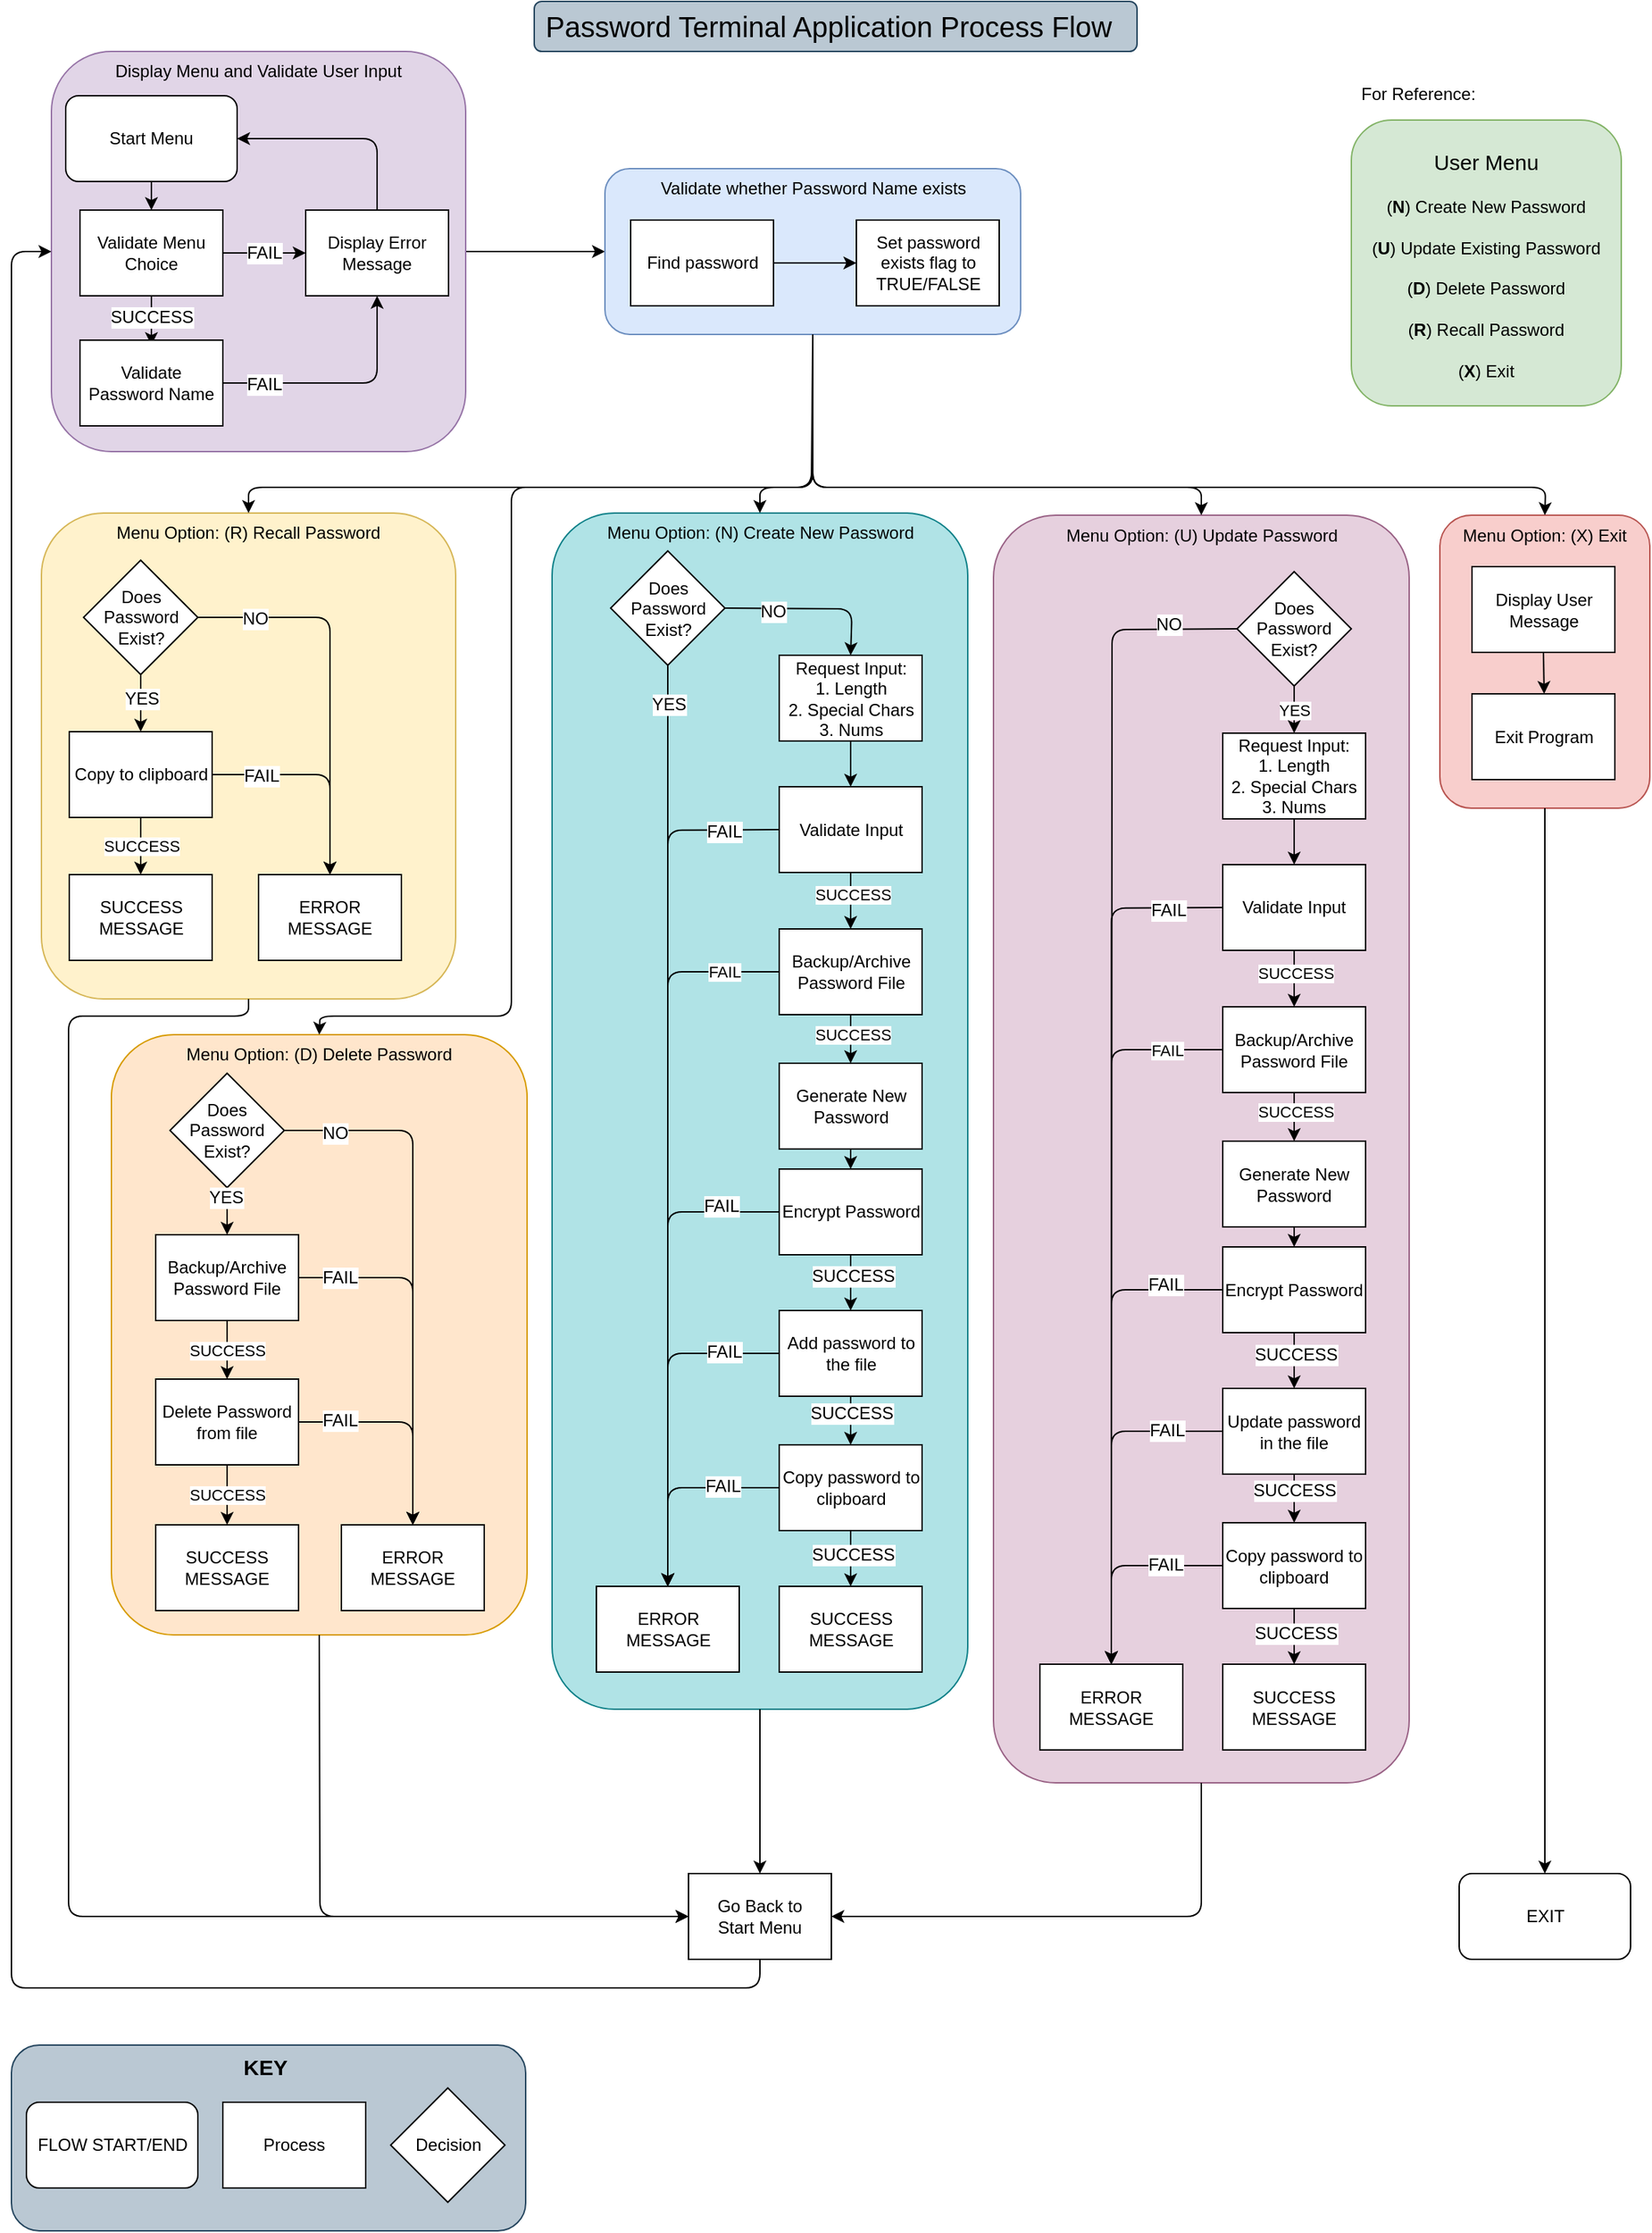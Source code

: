 <mxfile version="11.1.1" type="device"><diagram name="Page-1" id="edf60f1a-56cd-e834-aa8a-f176f3a09ee4"><mxGraphModel dx="1406" dy="917" grid="1" gridSize="10" guides="1" tooltips="1" connect="1" arrows="1" fold="1" page="1" pageScale="1" pageWidth="1169" pageHeight="827" background="#ffffff" math="0" shadow="0"><root><mxCell id="0"/><mxCell id="1" parent="0"/><mxCell id="gK8ZjFhK-JcUYovsym1b-9" value="&lt;b&gt;&lt;font style=&quot;font-size: 15px&quot;&gt;KEY&amp;nbsp;&lt;br&gt;&lt;/font&gt;&lt;/b&gt;" style="rounded=1;whiteSpace=wrap;html=1;fillColor=#bac8d3;strokeColor=#23445d;verticalAlign=top;align=center;" vertex="1" parent="1"><mxGeometry x="10" y="1440" width="360" height="130" as="geometry"/></mxCell><mxCell id="tsRUTqqV2k37oPG9ygVL-65" value="EXIT" style="rounded=1;whiteSpace=wrap;html=1;strokeWidth=1;" parent="1" vertex="1"><mxGeometry x="1023.5" y="1320" width="120" height="60" as="geometry"/></mxCell><mxCell id="tsRUTqqV2k37oPG9ygVL-174" value="" style="endArrow=classic;html=1;exitX=1;exitY=0.5;exitDx=0;exitDy=0;entryX=0;entryY=0.5;entryDx=0;entryDy=0;" parent="1" source="tsRUTqqV2k37oPG9ygVL-155" target="tsRUTqqV2k37oPG9ygVL-169" edge="1"><mxGeometry width="50" height="50" relative="1" as="geometry"><mxPoint x="540" y="390" as="sourcePoint"/><mxPoint x="590" y="340" as="targetPoint"/></mxGeometry></mxCell><mxCell id="tsRUTqqV2k37oPG9ygVL-322" value="" style="group" parent="1" vertex="1" connectable="0"><mxGeometry x="388.5" y="368" width="291" height="837" as="geometry"/></mxCell><mxCell id="tsRUTqqV2k37oPG9ygVL-275" value="" style="group" parent="tsRUTqqV2k37oPG9ygVL-322" vertex="1" connectable="0"><mxGeometry width="291" height="837" as="geometry"/></mxCell><mxCell id="tsRUTqqV2k37oPG9ygVL-216" value="Menu Option: (N) Create New Password" style="rounded=1;whiteSpace=wrap;html=1;strokeWidth=1;align=center;fillColor=#b0e3e6;strokeColor=#0e8088;verticalAlign=top;" parent="tsRUTqqV2k37oPG9ygVL-275" vertex="1"><mxGeometry width="291" height="837" as="geometry"/></mxCell><mxCell id="Zp5cPoAgk38TIi4lEIfO-7" value="Generate New Password" style="rounded=0;whiteSpace=wrap;html=1;" parent="tsRUTqqV2k37oPG9ygVL-275" vertex="1"><mxGeometry x="159" y="385" width="100" height="60" as="geometry"/></mxCell><mxCell id="tsRUTqqV2k37oPG9ygVL-2" value="Encrypt Password" style="rounded=0;whiteSpace=wrap;html=1;" parent="tsRUTqqV2k37oPG9ygVL-275" vertex="1"><mxGeometry x="159" y="459" width="100" height="60" as="geometry"/></mxCell><mxCell id="tsRUTqqV2k37oPG9ygVL-217" value="Backup/Archive Password File" style="rounded=0;whiteSpace=wrap;html=1;" parent="tsRUTqqV2k37oPG9ygVL-275" vertex="1"><mxGeometry x="159" y="291" width="100" height="60" as="geometry"/></mxCell><mxCell id="tsRUTqqV2k37oPG9ygVL-219" value="SUCCESS&lt;br&gt;MESSAGE" style="rounded=0;whiteSpace=wrap;html=1;" parent="tsRUTqqV2k37oPG9ygVL-275" vertex="1"><mxGeometry x="159" y="751" width="100" height="60" as="geometry"/></mxCell><mxCell id="tsRUTqqV2k37oPG9ygVL-220" value="ERROR MESSAGE" style="rounded=0;whiteSpace=wrap;html=1;" parent="tsRUTqqV2k37oPG9ygVL-275" vertex="1"><mxGeometry x="31" y="751" width="100" height="60" as="geometry"/></mxCell><mxCell id="tsRUTqqV2k37oPG9ygVL-221" value="Does&lt;br&gt;Password Exist?" style="rhombus;whiteSpace=wrap;html=1;strokeWidth=1;align=center;" parent="tsRUTqqV2k37oPG9ygVL-275" vertex="1"><mxGeometry x="41" y="26.5" width="80" height="80" as="geometry"/></mxCell><mxCell id="tsRUTqqV2k37oPG9ygVL-222" value="" style="endArrow=classic;html=1;exitX=0.5;exitY=1;exitDx=0;exitDy=0;entryX=0.5;entryY=0;entryDx=0;entryDy=0;" parent="tsRUTqqV2k37oPG9ygVL-275" source="tsRUTqqV2k37oPG9ygVL-221" target="tsRUTqqV2k37oPG9ygVL-220" edge="1"><mxGeometry width="50" height="50" relative="1" as="geometry"><mxPoint x="240" y="209.5" as="sourcePoint"/><mxPoint x="290" y="159.5" as="targetPoint"/></mxGeometry></mxCell><mxCell id="tsRUTqqV2k37oPG9ygVL-223" value="YES" style="text;html=1;resizable=0;points=[];align=center;verticalAlign=middle;labelBackgroundColor=#ffffff;" parent="tsRUTqqV2k37oPG9ygVL-222" vertex="1" connectable="0"><mxGeometry x="-0.576" y="-1" relative="1" as="geometry"><mxPoint x="1" y="-109" as="offset"/></mxGeometry></mxCell><mxCell id="Zp5cPoAgk38TIi4lEIfO-9" value="Request Input:&lt;br&gt;1. Length&lt;br&gt;2. Special Chars&lt;br&gt;3. Nums" style="rounded=0;whiteSpace=wrap;html=1;" parent="tsRUTqqV2k37oPG9ygVL-275" vertex="1"><mxGeometry x="159" y="99.5" width="100" height="60" as="geometry"/></mxCell><mxCell id="tsRUTqqV2k37oPG9ygVL-272" style="edgeStyle=orthogonalEdgeStyle;rounded=0;orthogonalLoop=1;jettySize=auto;html=1;exitX=0.5;exitY=1;exitDx=0;exitDy=0;entryX=0.5;entryY=0;entryDx=0;entryDy=0;" parent="tsRUTqqV2k37oPG9ygVL-275" source="tsRUTqqV2k37oPG9ygVL-1" target="tsRUTqqV2k37oPG9ygVL-219" edge="1"><mxGeometry relative="1" as="geometry"/></mxCell><mxCell id="tsRUTqqV2k37oPG9ygVL-273" value="SUCCESS" style="text;html=1;resizable=0;points=[];align=center;verticalAlign=middle;labelBackgroundColor=#ffffff;" parent="tsRUTqqV2k37oPG9ygVL-272" vertex="1" connectable="0"><mxGeometry x="-0.12" y="1" relative="1" as="geometry"><mxPoint as="offset"/></mxGeometry></mxCell><mxCell id="tsRUTqqV2k37oPG9ygVL-1" value="Copy password to clipboard" style="rounded=0;whiteSpace=wrap;html=1;" parent="tsRUTqqV2k37oPG9ygVL-275" vertex="1"><mxGeometry x="159" y="652" width="100" height="60" as="geometry"/></mxCell><mxCell id="tsRUTqqV2k37oPG9ygVL-270" style="edgeStyle=orthogonalEdgeStyle;rounded=0;orthogonalLoop=1;jettySize=auto;html=1;" parent="tsRUTqqV2k37oPG9ygVL-275" source="tsRUTqqV2k37oPG9ygVL-233" target="tsRUTqqV2k37oPG9ygVL-1" edge="1"><mxGeometry relative="1" as="geometry"/></mxCell><mxCell id="tsRUTqqV2k37oPG9ygVL-271" value="SUCCESS" style="text;html=1;resizable=0;points=[];align=center;verticalAlign=middle;labelBackgroundColor=#ffffff;" parent="tsRUTqqV2k37oPG9ygVL-270" vertex="1" connectable="0"><mxGeometry x="0.333" relative="1" as="geometry"><mxPoint y="-7" as="offset"/></mxGeometry></mxCell><mxCell id="tsRUTqqV2k37oPG9ygVL-233" value="Add password to the file" style="rounded=0;whiteSpace=wrap;html=1;" parent="tsRUTqqV2k37oPG9ygVL-275" vertex="1"><mxGeometry x="159" y="558" width="100" height="60" as="geometry"/></mxCell><mxCell id="tsRUTqqV2k37oPG9ygVL-234" value="" style="endArrow=classic;html=1;exitX=1;exitY=0.5;exitDx=0;exitDy=0;entryX=0.5;entryY=0;entryDx=0;entryDy=0;" parent="tsRUTqqV2k37oPG9ygVL-275" source="tsRUTqqV2k37oPG9ygVL-221" target="Zp5cPoAgk38TIi4lEIfO-9" edge="1"><mxGeometry width="50" height="50" relative="1" as="geometry"><mxPoint x="410" y="97" as="sourcePoint"/><mxPoint x="460" y="47" as="targetPoint"/><Array as="points"><mxPoint x="210" y="67"/></Array></mxGeometry></mxCell><mxCell id="tsRUTqqV2k37oPG9ygVL-235" value="NO" style="text;html=1;resizable=0;points=[];align=center;verticalAlign=middle;labelBackgroundColor=#ffffff;" parent="tsRUTqqV2k37oPG9ygVL-234" vertex="1" connectable="0"><mxGeometry x="-0.457" y="-2" relative="1" as="geometry"><mxPoint as="offset"/></mxGeometry></mxCell><mxCell id="tsRUTqqV2k37oPG9ygVL-237" value="Validate Input" style="rounded=0;whiteSpace=wrap;html=1;" parent="tsRUTqqV2k37oPG9ygVL-275" vertex="1"><mxGeometry x="159" y="191.5" width="100" height="60" as="geometry"/></mxCell><mxCell id="tsRUTqqV2k37oPG9ygVL-239" value="" style="endArrow=classic;html=1;exitX=0.5;exitY=1;exitDx=0;exitDy=0;" parent="tsRUTqqV2k37oPG9ygVL-275" source="Zp5cPoAgk38TIi4lEIfO-9" target="tsRUTqqV2k37oPG9ygVL-237" edge="1"><mxGeometry width="50" height="50" relative="1" as="geometry"><mxPoint x="350" y="197" as="sourcePoint"/><mxPoint x="400" y="147" as="targetPoint"/></mxGeometry></mxCell><mxCell id="tsRUTqqV2k37oPG9ygVL-240" value="SUCCESS" style="endArrow=classic;html=1;exitX=0.5;exitY=1;exitDx=0;exitDy=0;entryX=0.5;entryY=0;entryDx=0;entryDy=0;" parent="tsRUTqqV2k37oPG9ygVL-275" source="tsRUTqqV2k37oPG9ygVL-237" target="tsRUTqqV2k37oPG9ygVL-217" edge="1"><mxGeometry x="-0.214" y="1" width="50" height="50" relative="1" as="geometry"><mxPoint x="220" y="169.5" as="sourcePoint"/><mxPoint x="220" y="201.5" as="targetPoint"/><mxPoint as="offset"/></mxGeometry></mxCell><mxCell id="tsRUTqqV2k37oPG9ygVL-242" value="" style="endArrow=classic;html=1;exitX=0.5;exitY=1;exitDx=0;exitDy=0;entryX=0.5;entryY=0;entryDx=0;entryDy=0;" parent="tsRUTqqV2k37oPG9ygVL-275" source="Zp5cPoAgk38TIi4lEIfO-7" target="tsRUTqqV2k37oPG9ygVL-2" edge="1"><mxGeometry width="50" height="50" relative="1" as="geometry"><mxPoint x="240" y="189.5" as="sourcePoint"/><mxPoint x="240" y="221.5" as="targetPoint"/></mxGeometry></mxCell><mxCell id="tsRUTqqV2k37oPG9ygVL-250" value="" style="endArrow=classic;html=1;exitX=0;exitY=0.5;exitDx=0;exitDy=0;entryX=0.5;entryY=0;entryDx=0;entryDy=0;" parent="tsRUTqqV2k37oPG9ygVL-275" source="tsRUTqqV2k37oPG9ygVL-237" target="tsRUTqqV2k37oPG9ygVL-220" edge="1"><mxGeometry width="50" height="50" relative="1" as="geometry"><mxPoint x="440" y="437" as="sourcePoint"/><mxPoint x="490" y="387" as="targetPoint"/><Array as="points"><mxPoint x="81" y="222"/></Array></mxGeometry></mxCell><mxCell id="tsRUTqqV2k37oPG9ygVL-255" value="FAIL" style="text;html=1;resizable=0;points=[];align=left;verticalAlign=middle;labelBackgroundColor=#ffffff;labelPosition=right;verticalLabelPosition=middle;" parent="tsRUTqqV2k37oPG9ygVL-250" vertex="1" connectable="0"><mxGeometry x="-0.866" y="1" relative="1" as="geometry"><mxPoint x="-12.007" as="offset"/></mxGeometry></mxCell><mxCell id="tsRUTqqV2k37oPG9ygVL-252" value="" style="endArrow=classic;html=1;exitX=0;exitY=0.5;exitDx=0;exitDy=0;entryX=0.5;entryY=0;entryDx=0;entryDy=0;" parent="tsRUTqqV2k37oPG9ygVL-275" source="tsRUTqqV2k37oPG9ygVL-2" target="tsRUTqqV2k37oPG9ygVL-220" edge="1"><mxGeometry width="50" height="50" relative="1" as="geometry"><mxPoint x="-10" y="907" as="sourcePoint"/><mxPoint x="81" y="727" as="targetPoint"/><Array as="points"><mxPoint x="81" y="489"/></Array></mxGeometry></mxCell><mxCell id="tsRUTqqV2k37oPG9ygVL-257" value="FAIL" style="text;html=1;resizable=0;points=[];align=left;verticalAlign=middle;labelBackgroundColor=#ffffff;labelPosition=right;verticalLabelPosition=middle;" parent="tsRUTqqV2k37oPG9ygVL-252" vertex="1" connectable="0"><mxGeometry x="-0.716" y="-4" relative="1" as="geometry"><mxPoint x="-6" as="offset"/></mxGeometry></mxCell><mxCell id="tsRUTqqV2k37oPG9ygVL-253" value="" style="endArrow=classic;html=1;exitX=0;exitY=0.5;exitDx=0;exitDy=0;entryX=0.5;entryY=0;entryDx=0;entryDy=0;" parent="tsRUTqqV2k37oPG9ygVL-275" source="tsRUTqqV2k37oPG9ygVL-233" target="tsRUTqqV2k37oPG9ygVL-220" edge="1"><mxGeometry width="50" height="50" relative="1" as="geometry"><mxPoint x="430" y="607" as="sourcePoint"/><mxPoint x="480" y="557" as="targetPoint"/><Array as="points"><mxPoint x="81" y="588"/></Array></mxGeometry></mxCell><mxCell id="tsRUTqqV2k37oPG9ygVL-258" value="FAIL" style="text;html=1;resizable=0;points=[];align=left;verticalAlign=middle;labelBackgroundColor=#ffffff;labelPosition=right;verticalLabelPosition=middle;" parent="tsRUTqqV2k37oPG9ygVL-253" vertex="1" connectable="0"><mxGeometry x="-0.675" y="-1" relative="1" as="geometry"><mxPoint x="-14" as="offset"/></mxGeometry></mxCell><mxCell id="tsRUTqqV2k37oPG9ygVL-254" value="" style="endArrow=classic;html=1;exitX=0;exitY=0.5;exitDx=0;exitDy=0;entryX=0.5;entryY=0;entryDx=0;entryDy=0;" parent="tsRUTqqV2k37oPG9ygVL-275" source="tsRUTqqV2k37oPG9ygVL-1" target="tsRUTqqV2k37oPG9ygVL-220" edge="1"><mxGeometry width="50" height="50" relative="1" as="geometry"><mxPoint x="490" y="597" as="sourcePoint"/><mxPoint x="540" y="547" as="targetPoint"/><Array as="points"><mxPoint x="81" y="682"/></Array></mxGeometry></mxCell><mxCell id="tsRUTqqV2k37oPG9ygVL-259" value="FAIL" style="text;html=1;resizable=0;points=[];align=left;verticalAlign=middle;labelBackgroundColor=#ffffff;labelPosition=right;verticalLabelPosition=middle;" parent="tsRUTqqV2k37oPG9ygVL-254" vertex="1" connectable="0"><mxGeometry x="-0.4" y="-1" relative="1" as="geometry"><mxPoint x="-10" as="offset"/></mxGeometry></mxCell><mxCell id="tsRUTqqV2k37oPG9ygVL-265" value="SUCCESS" style="endArrow=classic;html=1;exitX=0.5;exitY=1;exitDx=0;exitDy=0;entryX=0.5;entryY=0;entryDx=0;entryDy=0;" parent="tsRUTqqV2k37oPG9ygVL-275" target="Zp5cPoAgk38TIi4lEIfO-7" edge="1"><mxGeometry x="-0.214" y="1" width="50" height="50" relative="1" as="geometry"><mxPoint x="209" y="351" as="sourcePoint"/><mxPoint x="210" y="390.5" as="targetPoint"/><mxPoint as="offset"/></mxGeometry></mxCell><mxCell id="tsRUTqqV2k37oPG9ygVL-267" style="edgeStyle=orthogonalEdgeStyle;rounded=0;orthogonalLoop=1;jettySize=auto;html=1;entryX=0.5;entryY=0;entryDx=0;entryDy=0;" parent="tsRUTqqV2k37oPG9ygVL-275" source="tsRUTqqV2k37oPG9ygVL-2" target="tsRUTqqV2k37oPG9ygVL-233" edge="1"><mxGeometry relative="1" as="geometry"/></mxCell><mxCell id="tsRUTqqV2k37oPG9ygVL-268" value="SUCCESS" style="text;html=1;resizable=0;points=[];align=center;verticalAlign=middle;labelBackgroundColor=#ffffff;" parent="tsRUTqqV2k37oPG9ygVL-267" vertex="1" connectable="0"><mxGeometry x="0.024" relative="1" as="geometry"><mxPoint x="1" y="-4" as="offset"/></mxGeometry></mxCell><mxCell id="tsRUTqqV2k37oPG9ygVL-274" value="FAIL" style="endArrow=classic;html=1;exitX=0;exitY=0.5;exitDx=0;exitDy=0;entryX=0.5;entryY=0;entryDx=0;entryDy=0;" parent="tsRUTqqV2k37oPG9ygVL-275" source="tsRUTqqV2k37oPG9ygVL-217" target="tsRUTqqV2k37oPG9ygVL-220" edge="1"><mxGeometry x="-0.847" width="50" height="50" relative="1" as="geometry"><mxPoint x="400" y="397" as="sourcePoint"/><mxPoint x="450" y="347" as="targetPoint"/><Array as="points"><mxPoint x="81" y="321"/></Array><mxPoint as="offset"/></mxGeometry></mxCell><mxCell id="tsRUTqqV2k37oPG9ygVL-324" value="" style="group" parent="1" vertex="1" connectable="0"><mxGeometry x="80" y="733" width="291" height="420" as="geometry"/></mxCell><mxCell id="tsRUTqqV2k37oPG9ygVL-214" value="Menu Option: (D) Delete Password" style="rounded=1;whiteSpace=wrap;html=1;strokeWidth=1;align=center;fillColor=#ffe6cc;strokeColor=#d79b00;verticalAlign=top;" parent="tsRUTqqV2k37oPG9ygVL-324" vertex="1"><mxGeometry width="291" height="420" as="geometry"/></mxCell><mxCell id="tsRUTqqV2k37oPG9ygVL-199" value="Backup/Archive Password File" style="rounded=0;whiteSpace=wrap;html=1;" parent="tsRUTqqV2k37oPG9ygVL-324" vertex="1"><mxGeometry x="31" y="140" width="100" height="60" as="geometry"/></mxCell><mxCell id="tsRUTqqV2k37oPG9ygVL-200" value="Delete Password from file" style="rounded=0;whiteSpace=wrap;html=1;" parent="tsRUTqqV2k37oPG9ygVL-324" vertex="1"><mxGeometry x="31" y="241" width="100" height="60" as="geometry"/></mxCell><mxCell id="tsRUTqqV2k37oPG9ygVL-201" value="ERROR MESSAGE" style="rounded=0;whiteSpace=wrap;html=1;" parent="tsRUTqqV2k37oPG9ygVL-324" vertex="1"><mxGeometry x="161" y="343" width="100" height="60" as="geometry"/></mxCell><mxCell id="tsRUTqqV2k37oPG9ygVL-202" value="SUCCESS MESSAGE" style="rounded=0;whiteSpace=wrap;html=1;" parent="tsRUTqqV2k37oPG9ygVL-324" vertex="1"><mxGeometry x="31" y="343" width="100" height="60" as="geometry"/></mxCell><mxCell id="tsRUTqqV2k37oPG9ygVL-203" value="Does&lt;br&gt;Password Exist?" style="rhombus;whiteSpace=wrap;html=1;strokeWidth=1;align=center;" parent="tsRUTqqV2k37oPG9ygVL-324" vertex="1"><mxGeometry x="41" y="27" width="80" height="80" as="geometry"/></mxCell><mxCell id="tsRUTqqV2k37oPG9ygVL-204" value="" style="endArrow=classic;html=1;exitX=0.5;exitY=1;exitDx=0;exitDy=0;entryX=0.5;entryY=0;entryDx=0;entryDy=0;" parent="tsRUTqqV2k37oPG9ygVL-324" source="tsRUTqqV2k37oPG9ygVL-203" target="tsRUTqqV2k37oPG9ygVL-199" edge="1"><mxGeometry width="50" height="50" relative="1" as="geometry"><mxPoint x="240" y="210" as="sourcePoint"/><mxPoint x="290" y="160" as="targetPoint"/></mxGeometry></mxCell><mxCell id="tsRUTqqV2k37oPG9ygVL-205" value="YES" style="text;html=1;resizable=0;points=[];align=center;verticalAlign=middle;labelBackgroundColor=#ffffff;" parent="tsRUTqqV2k37oPG9ygVL-204" vertex="1" connectable="0"><mxGeometry x="-0.576" y="-1" relative="1" as="geometry"><mxPoint as="offset"/></mxGeometry></mxCell><mxCell id="tsRUTqqV2k37oPG9ygVL-206" value="SUCCESS" style="endArrow=classic;html=1;exitX=0.5;exitY=1;exitDx=0;exitDy=0;entryX=0.5;entryY=0;entryDx=0;entryDy=0;" parent="tsRUTqqV2k37oPG9ygVL-324" source="tsRUTqqV2k37oPG9ygVL-199" target="tsRUTqqV2k37oPG9ygVL-200" edge="1"><mxGeometry width="50" height="50" relative="1" as="geometry"><mxPoint x="280" y="210" as="sourcePoint"/><mxPoint x="330" y="160" as="targetPoint"/></mxGeometry></mxCell><mxCell id="tsRUTqqV2k37oPG9ygVL-207" value="SUCCESS" style="endArrow=classic;html=1;entryX=0.5;entryY=0;entryDx=0;entryDy=0;exitX=0.5;exitY=1;exitDx=0;exitDy=0;" parent="tsRUTqqV2k37oPG9ygVL-324" source="tsRUTqqV2k37oPG9ygVL-200" target="tsRUTqqV2k37oPG9ygVL-202" edge="1"><mxGeometry width="50" height="50" relative="1" as="geometry"><mxPoint x="50" y="291" as="sourcePoint"/><mxPoint x="80" y="321" as="targetPoint"/></mxGeometry></mxCell><mxCell id="tsRUTqqV2k37oPG9ygVL-208" value="" style="endArrow=classic;html=1;exitX=1;exitY=0.5;exitDx=0;exitDy=0;entryX=0.5;entryY=0;entryDx=0;entryDy=0;" parent="tsRUTqqV2k37oPG9ygVL-324" source="tsRUTqqV2k37oPG9ygVL-203" target="tsRUTqqV2k37oPG9ygVL-201" edge="1"><mxGeometry width="50" height="50" relative="1" as="geometry"><mxPoint x="261" y="150" as="sourcePoint"/><mxPoint x="311" y="100" as="targetPoint"/><Array as="points"><mxPoint x="211" y="67"/></Array></mxGeometry></mxCell><mxCell id="tsRUTqqV2k37oPG9ygVL-209" value="NO" style="text;html=1;resizable=0;points=[];align=left;verticalAlign=middle;labelBackgroundColor=#ffffff;labelPosition=right;verticalLabelPosition=middle;" parent="tsRUTqqV2k37oPG9ygVL-208" vertex="1" connectable="0"><mxGeometry x="-0.749" y="-2" relative="1" as="geometry"><mxPoint x="-21" as="offset"/></mxGeometry></mxCell><mxCell id="tsRUTqqV2k37oPG9ygVL-210" value="" style="endArrow=classic;html=1;exitX=1;exitY=0.5;exitDx=0;exitDy=0;entryX=0.5;entryY=0;entryDx=0;entryDy=0;" parent="tsRUTqqV2k37oPG9ygVL-324" source="tsRUTqqV2k37oPG9ygVL-199" target="tsRUTqqV2k37oPG9ygVL-201" edge="1"><mxGeometry width="50" height="50" relative="1" as="geometry"><mxPoint x="291" y="260" as="sourcePoint"/><mxPoint x="341" y="210" as="targetPoint"/><Array as="points"><mxPoint x="211" y="170"/></Array></mxGeometry></mxCell><mxCell id="tsRUTqqV2k37oPG9ygVL-211" value="FAIL" style="text;html=1;resizable=0;points=[];align=left;verticalAlign=middle;labelBackgroundColor=#ffffff;labelPosition=right;verticalLabelPosition=middle;" parent="tsRUTqqV2k37oPG9ygVL-210" vertex="1" connectable="0"><mxGeometry x="-0.842" y="-1" relative="1" as="geometry"><mxPoint x="-5" y="-1" as="offset"/></mxGeometry></mxCell><mxCell id="tsRUTqqV2k37oPG9ygVL-212" value="" style="endArrow=classic;html=1;exitX=1;exitY=0.5;exitDx=0;exitDy=0;entryX=0.5;entryY=0;entryDx=0;entryDy=0;" parent="tsRUTqqV2k37oPG9ygVL-324" source="tsRUTqqV2k37oPG9ygVL-200" target="tsRUTqqV2k37oPG9ygVL-201" edge="1"><mxGeometry width="50" height="50" relative="1" as="geometry"><mxPoint x="271" y="270" as="sourcePoint"/><mxPoint x="321" y="220" as="targetPoint"/><Array as="points"><mxPoint x="211" y="271"/></Array></mxGeometry></mxCell><mxCell id="tsRUTqqV2k37oPG9ygVL-213" value="FAIL" style="text;html=1;resizable=0;points=[];align=left;verticalAlign=middle;labelBackgroundColor=#ffffff;labelPosition=right;verticalLabelPosition=middle;" parent="tsRUTqqV2k37oPG9ygVL-212" vertex="1" connectable="0"><mxGeometry x="-0.618" y="1" relative="1" as="geometry"><mxPoint x="-14" as="offset"/></mxGeometry></mxCell><mxCell id="tsRUTqqV2k37oPG9ygVL-325" value="" style="group" parent="1" vertex="1" connectable="0"><mxGeometry x="31" y="368" width="290" height="340" as="geometry"/></mxCell><mxCell id="tsRUTqqV2k37oPG9ygVL-167" value="Menu Option: (R) Recall Password" style="rounded=1;whiteSpace=wrap;html=1;strokeWidth=1;align=center;fillColor=#fff2cc;strokeColor=#d6b656;verticalAlign=top;" parent="tsRUTqqV2k37oPG9ygVL-325" vertex="1"><mxGeometry width="290" height="340" as="geometry"/></mxCell><mxCell id="tsRUTqqV2k37oPG9ygVL-164" value="Copy to clipboard" style="rounded=0;whiteSpace=wrap;html=1;" parent="tsRUTqqV2k37oPG9ygVL-325" vertex="1"><mxGeometry x="19.5" y="153" width="100" height="60" as="geometry"/></mxCell><mxCell id="tsRUTqqV2k37oPG9ygVL-165" value="ERROR MESSAGE" style="rounded=0;whiteSpace=wrap;html=1;" parent="tsRUTqqV2k37oPG9ygVL-325" vertex="1"><mxGeometry x="152" y="253" width="100" height="60" as="geometry"/></mxCell><mxCell id="tsRUTqqV2k37oPG9ygVL-166" value="SUCCESS&lt;br&gt;MESSAGE" style="rounded=0;whiteSpace=wrap;html=1;" parent="tsRUTqqV2k37oPG9ygVL-325" vertex="1"><mxGeometry x="19.5" y="253" width="100" height="60" as="geometry"/></mxCell><mxCell id="tsRUTqqV2k37oPG9ygVL-183" value="Does&lt;br&gt;Password Exist?" style="rhombus;whiteSpace=wrap;html=1;strokeWidth=1;align=center;" parent="tsRUTqqV2k37oPG9ygVL-325" vertex="1"><mxGeometry x="29.5" y="33" width="80" height="80" as="geometry"/></mxCell><mxCell id="tsRUTqqV2k37oPG9ygVL-185" value="" style="endArrow=classic;html=1;exitX=1;exitY=0.5;exitDx=0;exitDy=0;entryX=0.5;entryY=0;entryDx=0;entryDy=0;" parent="tsRUTqqV2k37oPG9ygVL-325" source="tsRUTqqV2k37oPG9ygVL-183" target="tsRUTqqV2k37oPG9ygVL-165" edge="1"><mxGeometry width="50" height="50" relative="1" as="geometry"><mxPoint x="460" y="163" as="sourcePoint"/><mxPoint x="510" y="113" as="targetPoint"/><Array as="points"><mxPoint x="202" y="73"/></Array></mxGeometry></mxCell><mxCell id="tsRUTqqV2k37oPG9ygVL-186" value="NO" style="text;html=1;resizable=0;points=[];align=left;verticalAlign=middle;labelBackgroundColor=#ffffff;labelPosition=right;verticalLabelPosition=middle;" parent="tsRUTqqV2k37oPG9ygVL-185" vertex="1" connectable="0"><mxGeometry x="-0.443" y="-1" relative="1" as="geometry"><mxPoint x="-46.5" as="offset"/></mxGeometry></mxCell><mxCell id="tsRUTqqV2k37oPG9ygVL-187" value="" style="endArrow=classic;html=1;exitX=0.5;exitY=1;exitDx=0;exitDy=0;entryX=0.5;entryY=0;entryDx=0;entryDy=0;" parent="tsRUTqqV2k37oPG9ygVL-325" source="tsRUTqqV2k37oPG9ygVL-183" target="tsRUTqqV2k37oPG9ygVL-164" edge="1"><mxGeometry width="50" height="50" relative="1" as="geometry"><mxPoint x="-90" y="123" as="sourcePoint"/><mxPoint x="-40" y="73" as="targetPoint"/></mxGeometry></mxCell><mxCell id="tsRUTqqV2k37oPG9ygVL-188" value="YES" style="text;html=1;resizable=0;points=[];align=center;verticalAlign=middle;labelBackgroundColor=#ffffff;" parent="tsRUTqqV2k37oPG9ygVL-187" vertex="1" connectable="0"><mxGeometry x="-0.15" relative="1" as="geometry"><mxPoint as="offset"/></mxGeometry></mxCell><mxCell id="tsRUTqqV2k37oPG9ygVL-190" value="" style="endArrow=classic;html=1;exitX=1;exitY=0.5;exitDx=0;exitDy=0;entryX=0.5;entryY=0;entryDx=0;entryDy=0;" parent="tsRUTqqV2k37oPG9ygVL-325" source="tsRUTqqV2k37oPG9ygVL-164" target="tsRUTqqV2k37oPG9ygVL-165" edge="1"><mxGeometry width="50" height="50" relative="1" as="geometry"><mxPoint x="490" y="223" as="sourcePoint"/><mxPoint x="540" y="173" as="targetPoint"/><Array as="points"><mxPoint x="202" y="183"/></Array></mxGeometry></mxCell><mxCell id="tsRUTqqV2k37oPG9ygVL-191" value="FAIL" style="text;html=1;resizable=0;points=[];align=left;verticalAlign=middle;labelBackgroundColor=#ffffff;labelPosition=right;verticalLabelPosition=middle;" parent="tsRUTqqV2k37oPG9ygVL-190" vertex="1" connectable="0"><mxGeometry x="-0.508" y="-1" relative="1" as="geometry"><mxPoint x="-17.5" as="offset"/></mxGeometry></mxCell><mxCell id="tsRUTqqV2k37oPG9ygVL-192" value="SUCCESS" style="endArrow=classic;html=1;exitX=0.5;exitY=1;exitDx=0;exitDy=0;entryX=0.5;entryY=0;entryDx=0;entryDy=0;" parent="tsRUTqqV2k37oPG9ygVL-325" source="tsRUTqqV2k37oPG9ygVL-164" target="tsRUTqqV2k37oPG9ygVL-166" edge="1"><mxGeometry width="50" height="50" relative="1" as="geometry"><mxPoint x="-90" y="263" as="sourcePoint"/><mxPoint x="-40" y="213" as="targetPoint"/></mxGeometry></mxCell><mxCell id="tsRUTqqV2k37oPG9ygVL-326" value="" style="group" parent="1" vertex="1" connectable="0"><mxGeometry x="425.5" y="127" width="291" height="116" as="geometry"/></mxCell><mxCell id="tsRUTqqV2k37oPG9ygVL-173" value="" style="group" parent="tsRUTqqV2k37oPG9ygVL-326" vertex="1" connectable="0"><mxGeometry width="291" height="116" as="geometry"/></mxCell><mxCell id="tsRUTqqV2k37oPG9ygVL-169" value="Validate whether Password Name exists" style="rounded=1;whiteSpace=wrap;html=1;strokeWidth=1;align=center;fillColor=#dae8fc;strokeColor=#6c8ebf;verticalAlign=top;" parent="tsRUTqqV2k37oPG9ygVL-173" vertex="1"><mxGeometry width="291" height="116" as="geometry"/></mxCell><mxCell id="tsRUTqqV2k37oPG9ygVL-168" value="Find password" style="rounded=0;whiteSpace=wrap;html=1;" parent="tsRUTqqV2k37oPG9ygVL-173" vertex="1"><mxGeometry x="18" y="36" width="100" height="60" as="geometry"/></mxCell><mxCell id="tsRUTqqV2k37oPG9ygVL-170" value="Set password exists flag to TRUE/FALSE" style="rounded=0;whiteSpace=wrap;html=1;" parent="tsRUTqqV2k37oPG9ygVL-173" vertex="1"><mxGeometry x="176" y="36" width="100" height="60" as="geometry"/></mxCell><mxCell id="tsRUTqqV2k37oPG9ygVL-171" value="" style="endArrow=classic;html=1;exitX=1;exitY=0.5;exitDx=0;exitDy=0;entryX=0;entryY=0.5;entryDx=0;entryDy=0;" parent="tsRUTqqV2k37oPG9ygVL-173" source="tsRUTqqV2k37oPG9ygVL-168" target="tsRUTqqV2k37oPG9ygVL-170" edge="1"><mxGeometry width="50" height="50" relative="1" as="geometry"><mxPoint x="408" y="86" as="sourcePoint"/><mxPoint x="458" y="36" as="targetPoint"/></mxGeometry></mxCell><mxCell id="tsRUTqqV2k37oPG9ygVL-327" value="" style="group" parent="1" vertex="1" connectable="0"><mxGeometry x="990" y="369.5" width="147" height="205" as="geometry"/></mxCell><mxCell id="tsRUTqqV2k37oPG9ygVL-181" value="" style="group" parent="tsRUTqqV2k37oPG9ygVL-327" vertex="1" connectable="0"><mxGeometry x="20" width="147" height="205" as="geometry"/></mxCell><mxCell id="tsRUTqqV2k37oPG9ygVL-179" value="Menu Option: (X) Exit" style="rounded=1;whiteSpace=wrap;html=1;strokeWidth=1;align=center;fillColor=#f8cecc;strokeColor=#b85450;verticalAlign=top;" parent="tsRUTqqV2k37oPG9ygVL-181" vertex="1"><mxGeometry width="147" height="205" as="geometry"/></mxCell><mxCell id="tsRUTqqV2k37oPG9ygVL-180" value="" style="group" parent="tsRUTqqV2k37oPG9ygVL-181" vertex="1" connectable="0"><mxGeometry x="22.5" y="36" width="100" height="149" as="geometry"/></mxCell><mxCell id="tsRUTqqV2k37oPG9ygVL-175" value="Exit Program" style="rounded=0;whiteSpace=wrap;html=1;" parent="tsRUTqqV2k37oPG9ygVL-180" vertex="1"><mxGeometry y="89" width="100" height="60" as="geometry"/></mxCell><mxCell id="tsRUTqqV2k37oPG9ygVL-176" value="Display User Message" style="rounded=0;whiteSpace=wrap;html=1;" parent="tsRUTqqV2k37oPG9ygVL-180" vertex="1"><mxGeometry width="100" height="60" as="geometry"/></mxCell><mxCell id="tsRUTqqV2k37oPG9ygVL-178" value="" style="endArrow=classic;html=1;exitX=0.5;exitY=1;exitDx=0;exitDy=0;" parent="tsRUTqqV2k37oPG9ygVL-180" source="tsRUTqqV2k37oPG9ygVL-176" edge="1"><mxGeometry width="50" height="50" relative="1" as="geometry"><mxPoint x="34.5" y="259" as="sourcePoint"/><mxPoint x="50.5" y="89" as="targetPoint"/></mxGeometry></mxCell><mxCell id="tsRUTqqV2k37oPG9ygVL-328" value="" style="group" parent="1" vertex="1" connectable="0"><mxGeometry x="948" y="65" width="189" height="228" as="geometry"/></mxCell><mxCell id="tsRUTqqV2k37oPG9ygVL-156" value="&lt;br&gt;&lt;font style=&quot;font-size: 15px&quot;&gt;User Menu&lt;/font&gt;&lt;br&gt;&lt;br&gt;(&lt;b&gt;N&lt;/b&gt;) Create New Password&lt;br&gt;&lt;br&gt;(&lt;b&gt;U&lt;/b&gt;) Update Existing Password&lt;br&gt;&lt;br&gt;(&lt;b&gt;D&lt;/b&gt;) Delete Password&lt;br&gt;&lt;br&gt;(&lt;b&gt;R&lt;/b&gt;) Recall Password&lt;br&gt;&lt;br&gt;(&lt;b&gt;X&lt;/b&gt;) Exit" style="rounded=1;whiteSpace=wrap;html=1;strokeWidth=1;align=center;fillColor=#d5e8d4;strokeColor=#82b366;verticalAlign=top;" parent="tsRUTqqV2k37oPG9ygVL-328" vertex="1"><mxGeometry y="28" width="189" height="200" as="geometry"/></mxCell><mxCell id="tsRUTqqV2k37oPG9ygVL-159" value="For Reference:" style="text;html=1;resizable=0;points=[];autosize=1;align=left;verticalAlign=top;spacingTop=-4;" parent="tsRUTqqV2k37oPG9ygVL-328" vertex="1"><mxGeometry x="5" width="100" height="20" as="geometry"/></mxCell><mxCell id="tsRUTqqV2k37oPG9ygVL-329" value="" style="group" parent="1" vertex="1" connectable="0"><mxGeometry x="38" y="45" width="290" height="280" as="geometry"/></mxCell><mxCell id="tsRUTqqV2k37oPG9ygVL-155" value="Display Menu and Validate User Input" style="rounded=1;whiteSpace=wrap;html=1;strokeWidth=1;align=center;fillColor=#e1d5e7;strokeColor=#9673a6;verticalAlign=top;" parent="tsRUTqqV2k37oPG9ygVL-329" vertex="1"><mxGeometry width="290" height="280" as="geometry"/></mxCell><mxCell id="Zp5cPoAgk38TIi4lEIfO-1" value="Start Menu" style="rounded=1;whiteSpace=wrap;html=1;" parent="tsRUTqqV2k37oPG9ygVL-329" vertex="1"><mxGeometry x="10" y="31" width="120" height="60" as="geometry"/></mxCell><mxCell id="tsRUTqqV2k37oPG9ygVL-6" value="Display Error Message" style="rounded=0;whiteSpace=wrap;html=1;" parent="tsRUTqqV2k37oPG9ygVL-329" vertex="1"><mxGeometry x="178" y="111" width="100" height="60" as="geometry"/></mxCell><mxCell id="tsRUTqqV2k37oPG9ygVL-9" value="" style="endArrow=classic;html=1;exitX=0.5;exitY=1;exitDx=0;exitDy=0;entryX=0.5;entryY=0;entryDx=0;entryDy=0;" parent="tsRUTqqV2k37oPG9ygVL-329" source="Zp5cPoAgk38TIi4lEIfO-1" edge="1"><mxGeometry width="50" height="50" relative="1" as="geometry"><mxPoint x="137" y="156" as="sourcePoint"/><mxPoint x="70" y="111" as="targetPoint"/></mxGeometry></mxCell><mxCell id="tsRUTqqV2k37oPG9ygVL-147" value="Validate Menu Choice" style="rounded=0;whiteSpace=wrap;html=1;" parent="tsRUTqqV2k37oPG9ygVL-329" vertex="1"><mxGeometry x="20" y="111" width="100" height="60" as="geometry"/></mxCell><mxCell id="tsRUTqqV2k37oPG9ygVL-148" value="" style="endArrow=classic;html=1;entryX=0;entryY=0.5;entryDx=0;entryDy=0;exitX=1;exitY=0.5;exitDx=0;exitDy=0;" parent="tsRUTqqV2k37oPG9ygVL-329" source="tsRUTqqV2k37oPG9ygVL-147" target="tsRUTqqV2k37oPG9ygVL-6" edge="1"><mxGeometry width="50" height="50" relative="1" as="geometry"><mxPoint x="150" y="131" as="sourcePoint"/><mxPoint x="177" y="141" as="targetPoint"/></mxGeometry></mxCell><mxCell id="tsRUTqqV2k37oPG9ygVL-149" value="FAIL" style="text;html=1;resizable=0;points=[];align=left;verticalAlign=middle;labelBackgroundColor=#ffffff;labelPosition=right;verticalLabelPosition=middle;" parent="tsRUTqqV2k37oPG9ygVL-148" vertex="1" connectable="0"><mxGeometry x="-0.029" relative="1" as="geometry"><mxPoint x="-13" as="offset"/></mxGeometry></mxCell><mxCell id="tsRUTqqV2k37oPG9ygVL-150" value="" style="endArrow=classic;html=1;exitX=0.5;exitY=0;exitDx=0;exitDy=0;entryX=1;entryY=0.5;entryDx=0;entryDy=0;" parent="tsRUTqqV2k37oPG9ygVL-329" source="tsRUTqqV2k37oPG9ygVL-6" target="Zp5cPoAgk38TIi4lEIfO-1" edge="1"><mxGeometry width="50" height="50" relative="1" as="geometry"><mxPoint x="420" y="171" as="sourcePoint"/><mxPoint x="470" y="121" as="targetPoint"/><Array as="points"><mxPoint x="228" y="61"/></Array></mxGeometry></mxCell><mxCell id="tsRUTqqV2k37oPG9ygVL-151" value="" style="endArrow=classic;html=1;exitX=0.5;exitY=1;exitDx=0;exitDy=0;entryX=0.25;entryY=0;entryDx=0;entryDy=0;" parent="tsRUTqqV2k37oPG9ygVL-329" source="tsRUTqqV2k37oPG9ygVL-147" edge="1"><mxGeometry width="50" height="50" relative="1" as="geometry"><mxPoint x="60" y="211" as="sourcePoint"/><mxPoint x="70" y="205.5" as="targetPoint"/></mxGeometry></mxCell><mxCell id="tsRUTqqV2k37oPG9ygVL-215" value="SUCCESS" style="text;html=1;resizable=0;points=[];align=center;verticalAlign=middle;labelBackgroundColor=#ffffff;" parent="tsRUTqqV2k37oPG9ygVL-151" vertex="1" connectable="0"><mxGeometry x="-0.13" relative="1" as="geometry"><mxPoint as="offset"/></mxGeometry></mxCell><mxCell id="tsRUTqqV2k37oPG9ygVL-41" value="Validate Password Name" style="rounded=0;whiteSpace=wrap;html=1;" parent="tsRUTqqV2k37oPG9ygVL-329" vertex="1"><mxGeometry x="20" y="202" width="100" height="60" as="geometry"/></mxCell><mxCell id="tsRUTqqV2k37oPG9ygVL-153" value="" style="endArrow=classic;html=1;exitX=1;exitY=0.5;exitDx=0;exitDy=0;entryX=0.5;entryY=1;entryDx=0;entryDy=0;" parent="tsRUTqqV2k37oPG9ygVL-329" source="tsRUTqqV2k37oPG9ygVL-41" target="tsRUTqqV2k37oPG9ygVL-6" edge="1"><mxGeometry width="50" height="50" relative="1" as="geometry"><mxPoint x="230" y="311" as="sourcePoint"/><mxPoint x="280" y="261" as="targetPoint"/><Array as="points"><mxPoint x="228" y="232"/></Array></mxGeometry></mxCell><mxCell id="tsRUTqqV2k37oPG9ygVL-154" value="FAIL" style="text;html=1;resizable=0;points=[];align=left;verticalAlign=middle;labelBackgroundColor=#ffffff;labelPosition=right;verticalLabelPosition=middle;" parent="tsRUTqqV2k37oPG9ygVL-153" vertex="1" connectable="0"><mxGeometry x="-0.385" y="-1" relative="1" as="geometry"><mxPoint x="-37" as="offset"/></mxGeometry></mxCell><mxCell id="tsRUTqqV2k37oPG9ygVL-330" value="" style="group" parent="1" vertex="1" connectable="0"><mxGeometry x="699" y="422.5" width="291" height="837" as="geometry"/></mxCell><mxCell id="tsRUTqqV2k37oPG9ygVL-323" value="" style="group" parent="tsRUTqqV2k37oPG9ygVL-330" vertex="1" connectable="0"><mxGeometry width="291" height="837" as="geometry"/></mxCell><mxCell id="tsRUTqqV2k37oPG9ygVL-281" value="" style="group" parent="tsRUTqqV2k37oPG9ygVL-323" vertex="1" connectable="0"><mxGeometry width="291" height="837" as="geometry"/></mxCell><mxCell id="tsRUTqqV2k37oPG9ygVL-282" value="Menu Option: (U) Update Password" style="rounded=1;whiteSpace=wrap;html=1;strokeWidth=1;align=center;fillColor=#e6d0de;strokeColor=#996185;verticalAlign=top;gradientColor=none;container=1;" parent="tsRUTqqV2k37oPG9ygVL-281" vertex="1"><mxGeometry x="-1.5" y="-53" width="291" height="887" as="geometry"/></mxCell><mxCell id="tsRUTqqV2k37oPG9ygVL-283" value="Generate New Password" style="rounded=0;whiteSpace=wrap;html=1;" parent="tsRUTqqV2k37oPG9ygVL-281" vertex="1"><mxGeometry x="159" y="385" width="100" height="60" as="geometry"/></mxCell><mxCell id="tsRUTqqV2k37oPG9ygVL-284" value="Encrypt Password" style="rounded=0;whiteSpace=wrap;html=1;" parent="tsRUTqqV2k37oPG9ygVL-281" vertex="1"><mxGeometry x="159" y="459" width="100" height="60" as="geometry"/></mxCell><mxCell id="tsRUTqqV2k37oPG9ygVL-285" value="Backup/Archive Password File" style="rounded=0;whiteSpace=wrap;html=1;" parent="tsRUTqqV2k37oPG9ygVL-281" vertex="1"><mxGeometry x="159" y="291" width="100" height="60" as="geometry"/></mxCell><mxCell id="tsRUTqqV2k37oPG9ygVL-286" value="SUCCESS&lt;br&gt;MESSAGE" style="rounded=0;whiteSpace=wrap;html=1;" parent="tsRUTqqV2k37oPG9ygVL-281" vertex="1"><mxGeometry x="159" y="751" width="100" height="60" as="geometry"/></mxCell><mxCell id="tsRUTqqV2k37oPG9ygVL-287" value="ERROR MESSAGE" style="rounded=0;whiteSpace=wrap;html=1;" parent="tsRUTqqV2k37oPG9ygVL-281" vertex="1"><mxGeometry x="31" y="751" width="100" height="60" as="geometry"/></mxCell><mxCell id="tsRUTqqV2k37oPG9ygVL-288" value="Does&lt;br&gt;Password Exist?" style="rhombus;whiteSpace=wrap;html=1;strokeWidth=1;align=center;" parent="tsRUTqqV2k37oPG9ygVL-281" vertex="1"><mxGeometry x="169" y="-13.5" width="80" height="80" as="geometry"/></mxCell><mxCell id="tsRUTqqV2k37oPG9ygVL-289" value="" style="endArrow=classic;html=1;exitX=0;exitY=0.5;exitDx=0;exitDy=0;entryX=0.5;entryY=0;entryDx=0;entryDy=0;" parent="tsRUTqqV2k37oPG9ygVL-281" source="tsRUTqqV2k37oPG9ygVL-288" target="tsRUTqqV2k37oPG9ygVL-287" edge="1"><mxGeometry width="50" height="50" relative="1" as="geometry"><mxPoint x="240" y="209.5" as="sourcePoint"/><mxPoint x="290" y="159.5" as="targetPoint"/><Array as="points"><mxPoint x="81.5" y="27"/></Array></mxGeometry></mxCell><mxCell id="tsRUTqqV2k37oPG9ygVL-290" value="NO" style="text;html=1;resizable=0;points=[];align=center;verticalAlign=middle;labelBackgroundColor=#ffffff;" parent="tsRUTqqV2k37oPG9ygVL-289" vertex="1" connectable="0"><mxGeometry x="-0.576" y="-1" relative="1" as="geometry"><mxPoint x="40.5" y="-88.5" as="offset"/></mxGeometry></mxCell><mxCell id="tsRUTqqV2k37oPG9ygVL-291" value="Request Input:&lt;br&gt;1. Length&lt;br&gt;2. Special Chars&lt;br&gt;3. Nums" style="rounded=0;whiteSpace=wrap;html=1;" parent="tsRUTqqV2k37oPG9ygVL-281" vertex="1"><mxGeometry x="159" y="99.5" width="100" height="60" as="geometry"/></mxCell><mxCell id="tsRUTqqV2k37oPG9ygVL-292" style="edgeStyle=orthogonalEdgeStyle;rounded=0;orthogonalLoop=1;jettySize=auto;html=1;exitX=0.5;exitY=1;exitDx=0;exitDy=0;entryX=0.5;entryY=0;entryDx=0;entryDy=0;" parent="tsRUTqqV2k37oPG9ygVL-281" source="tsRUTqqV2k37oPG9ygVL-294" target="tsRUTqqV2k37oPG9ygVL-286" edge="1"><mxGeometry relative="1" as="geometry"/></mxCell><mxCell id="tsRUTqqV2k37oPG9ygVL-293" value="SUCCESS" style="text;html=1;resizable=0;points=[];align=center;verticalAlign=middle;labelBackgroundColor=#ffffff;" parent="tsRUTqqV2k37oPG9ygVL-292" vertex="1" connectable="0"><mxGeometry x="-0.12" y="1" relative="1" as="geometry"><mxPoint as="offset"/></mxGeometry></mxCell><mxCell id="tsRUTqqV2k37oPG9ygVL-294" value="Copy password to clipboard" style="rounded=0;whiteSpace=wrap;html=1;" parent="tsRUTqqV2k37oPG9ygVL-281" vertex="1"><mxGeometry x="159" y="652" width="100" height="60" as="geometry"/></mxCell><mxCell id="tsRUTqqV2k37oPG9ygVL-295" style="edgeStyle=orthogonalEdgeStyle;rounded=0;orthogonalLoop=1;jettySize=auto;html=1;" parent="tsRUTqqV2k37oPG9ygVL-281" source="tsRUTqqV2k37oPG9ygVL-297" target="tsRUTqqV2k37oPG9ygVL-294" edge="1"><mxGeometry relative="1" as="geometry"/></mxCell><mxCell id="tsRUTqqV2k37oPG9ygVL-296" value="SUCCESS" style="text;html=1;resizable=0;points=[];align=center;verticalAlign=middle;labelBackgroundColor=#ffffff;" parent="tsRUTqqV2k37oPG9ygVL-295" vertex="1" connectable="0"><mxGeometry x="0.333" relative="1" as="geometry"><mxPoint y="-7" as="offset"/></mxGeometry></mxCell><mxCell id="tsRUTqqV2k37oPG9ygVL-297" value="Update password in the file" style="rounded=0;whiteSpace=wrap;html=1;" parent="tsRUTqqV2k37oPG9ygVL-281" vertex="1"><mxGeometry x="159" y="558" width="100" height="60" as="geometry"/></mxCell><mxCell id="tsRUTqqV2k37oPG9ygVL-300" value="Validate Input" style="rounded=0;whiteSpace=wrap;html=1;" parent="tsRUTqqV2k37oPG9ygVL-281" vertex="1"><mxGeometry x="159" y="191.5" width="100" height="60" as="geometry"/></mxCell><mxCell id="tsRUTqqV2k37oPG9ygVL-301" value="" style="endArrow=classic;html=1;exitX=0.5;exitY=1;exitDx=0;exitDy=0;" parent="tsRUTqqV2k37oPG9ygVL-281" source="tsRUTqqV2k37oPG9ygVL-291" target="tsRUTqqV2k37oPG9ygVL-300" edge="1"><mxGeometry width="50" height="50" relative="1" as="geometry"><mxPoint x="350" y="197" as="sourcePoint"/><mxPoint x="400" y="147" as="targetPoint"/></mxGeometry></mxCell><mxCell id="tsRUTqqV2k37oPG9ygVL-302" value="SUCCESS" style="endArrow=classic;html=1;exitX=0.5;exitY=1;exitDx=0;exitDy=0;entryX=0.5;entryY=0;entryDx=0;entryDy=0;" parent="tsRUTqqV2k37oPG9ygVL-281" source="tsRUTqqV2k37oPG9ygVL-300" target="tsRUTqqV2k37oPG9ygVL-285" edge="1"><mxGeometry x="-0.214" y="1" width="50" height="50" relative="1" as="geometry"><mxPoint x="220" y="169.5" as="sourcePoint"/><mxPoint x="220" y="201.5" as="targetPoint"/><mxPoint as="offset"/></mxGeometry></mxCell><mxCell id="tsRUTqqV2k37oPG9ygVL-303" value="" style="endArrow=classic;html=1;exitX=0.5;exitY=1;exitDx=0;exitDy=0;entryX=0.5;entryY=0;entryDx=0;entryDy=0;" parent="tsRUTqqV2k37oPG9ygVL-281" source="tsRUTqqV2k37oPG9ygVL-283" target="tsRUTqqV2k37oPG9ygVL-284" edge="1"><mxGeometry width="50" height="50" relative="1" as="geometry"><mxPoint x="240" y="189.5" as="sourcePoint"/><mxPoint x="240" y="221.5" as="targetPoint"/></mxGeometry></mxCell><mxCell id="tsRUTqqV2k37oPG9ygVL-304" value="" style="endArrow=classic;html=1;exitX=0;exitY=0.5;exitDx=0;exitDy=0;entryX=0.5;entryY=0;entryDx=0;entryDy=0;" parent="tsRUTqqV2k37oPG9ygVL-281" source="tsRUTqqV2k37oPG9ygVL-300" target="tsRUTqqV2k37oPG9ygVL-287" edge="1"><mxGeometry width="50" height="50" relative="1" as="geometry"><mxPoint x="440" y="437" as="sourcePoint"/><mxPoint x="490" y="387" as="targetPoint"/><Array as="points"><mxPoint x="81" y="222"/></Array></mxGeometry></mxCell><mxCell id="tsRUTqqV2k37oPG9ygVL-305" value="FAIL" style="text;html=1;resizable=0;points=[];align=left;verticalAlign=middle;labelBackgroundColor=#ffffff;labelPosition=right;verticalLabelPosition=middle;" parent="tsRUTqqV2k37oPG9ygVL-304" vertex="1" connectable="0"><mxGeometry x="-0.866" y="1" relative="1" as="geometry"><mxPoint x="-12.007" as="offset"/></mxGeometry></mxCell><mxCell id="tsRUTqqV2k37oPG9ygVL-306" value="" style="endArrow=classic;html=1;exitX=0;exitY=0.5;exitDx=0;exitDy=0;entryX=0.5;entryY=0;entryDx=0;entryDy=0;" parent="tsRUTqqV2k37oPG9ygVL-281" source="tsRUTqqV2k37oPG9ygVL-284" target="tsRUTqqV2k37oPG9ygVL-287" edge="1"><mxGeometry width="50" height="50" relative="1" as="geometry"><mxPoint x="-10" y="907" as="sourcePoint"/><mxPoint x="81" y="727" as="targetPoint"/><Array as="points"><mxPoint x="81" y="489"/></Array></mxGeometry></mxCell><mxCell id="tsRUTqqV2k37oPG9ygVL-307" value="FAIL" style="text;html=1;resizable=0;points=[];align=left;verticalAlign=middle;labelBackgroundColor=#ffffff;labelPosition=right;verticalLabelPosition=middle;" parent="tsRUTqqV2k37oPG9ygVL-306" vertex="1" connectable="0"><mxGeometry x="-0.716" y="-4" relative="1" as="geometry"><mxPoint x="-6" as="offset"/></mxGeometry></mxCell><mxCell id="tsRUTqqV2k37oPG9ygVL-308" value="" style="endArrow=classic;html=1;exitX=0;exitY=0.5;exitDx=0;exitDy=0;entryX=0.5;entryY=0;entryDx=0;entryDy=0;" parent="tsRUTqqV2k37oPG9ygVL-281" source="tsRUTqqV2k37oPG9ygVL-297" target="tsRUTqqV2k37oPG9ygVL-287" edge="1"><mxGeometry width="50" height="50" relative="1" as="geometry"><mxPoint x="430" y="607" as="sourcePoint"/><mxPoint x="480" y="557" as="targetPoint"/><Array as="points"><mxPoint x="81" y="588"/></Array></mxGeometry></mxCell><mxCell id="tsRUTqqV2k37oPG9ygVL-309" value="FAIL" style="text;html=1;resizable=0;points=[];align=left;verticalAlign=middle;labelBackgroundColor=#ffffff;labelPosition=right;verticalLabelPosition=middle;" parent="tsRUTqqV2k37oPG9ygVL-308" vertex="1" connectable="0"><mxGeometry x="-0.675" y="-1" relative="1" as="geometry"><mxPoint x="-14" as="offset"/></mxGeometry></mxCell><mxCell id="tsRUTqqV2k37oPG9ygVL-310" value="" style="endArrow=classic;html=1;exitX=0;exitY=0.5;exitDx=0;exitDy=0;entryX=0.5;entryY=0;entryDx=0;entryDy=0;" parent="tsRUTqqV2k37oPG9ygVL-281" source="tsRUTqqV2k37oPG9ygVL-294" target="tsRUTqqV2k37oPG9ygVL-287" edge="1"><mxGeometry width="50" height="50" relative="1" as="geometry"><mxPoint x="490" y="597" as="sourcePoint"/><mxPoint x="540" y="547" as="targetPoint"/><Array as="points"><mxPoint x="81" y="682"/></Array></mxGeometry></mxCell><mxCell id="tsRUTqqV2k37oPG9ygVL-311" value="FAIL" style="text;html=1;resizable=0;points=[];align=left;verticalAlign=middle;labelBackgroundColor=#ffffff;labelPosition=right;verticalLabelPosition=middle;" parent="tsRUTqqV2k37oPG9ygVL-310" vertex="1" connectable="0"><mxGeometry x="-0.4" y="-1" relative="1" as="geometry"><mxPoint x="-10" as="offset"/></mxGeometry></mxCell><mxCell id="tsRUTqqV2k37oPG9ygVL-312" value="SUCCESS" style="endArrow=classic;html=1;exitX=0.5;exitY=1;exitDx=0;exitDy=0;entryX=0.5;entryY=0;entryDx=0;entryDy=0;" parent="tsRUTqqV2k37oPG9ygVL-281" target="tsRUTqqV2k37oPG9ygVL-283" edge="1"><mxGeometry x="-0.214" y="1" width="50" height="50" relative="1" as="geometry"><mxPoint x="209" y="351" as="sourcePoint"/><mxPoint x="210" y="390.5" as="targetPoint"/><mxPoint as="offset"/></mxGeometry></mxCell><mxCell id="tsRUTqqV2k37oPG9ygVL-313" style="edgeStyle=orthogonalEdgeStyle;rounded=0;orthogonalLoop=1;jettySize=auto;html=1;entryX=0.5;entryY=0;entryDx=0;entryDy=0;" parent="tsRUTqqV2k37oPG9ygVL-281" source="tsRUTqqV2k37oPG9ygVL-284" target="tsRUTqqV2k37oPG9ygVL-297" edge="1"><mxGeometry relative="1" as="geometry"/></mxCell><mxCell id="tsRUTqqV2k37oPG9ygVL-314" value="SUCCESS" style="text;html=1;resizable=0;points=[];align=center;verticalAlign=middle;labelBackgroundColor=#ffffff;" parent="tsRUTqqV2k37oPG9ygVL-313" vertex="1" connectable="0"><mxGeometry x="0.024" relative="1" as="geometry"><mxPoint x="1" y="-4" as="offset"/></mxGeometry></mxCell><mxCell id="tsRUTqqV2k37oPG9ygVL-315" value="FAIL" style="endArrow=classic;html=1;exitX=0;exitY=0.5;exitDx=0;exitDy=0;entryX=0.5;entryY=0;entryDx=0;entryDy=0;" parent="tsRUTqqV2k37oPG9ygVL-281" source="tsRUTqqV2k37oPG9ygVL-285" target="tsRUTqqV2k37oPG9ygVL-287" edge="1"><mxGeometry x="-0.847" width="50" height="50" relative="1" as="geometry"><mxPoint x="400" y="397" as="sourcePoint"/><mxPoint x="450" y="347" as="targetPoint"/><Array as="points"><mxPoint x="81" y="321"/></Array><mxPoint as="offset"/></mxGeometry></mxCell><mxCell id="tsRUTqqV2k37oPG9ygVL-319" value="YES" style="endArrow=classic;html=1;exitX=0.5;exitY=1;exitDx=0;exitDy=0;entryX=0.5;entryY=0;entryDx=0;entryDy=0;" parent="tsRUTqqV2k37oPG9ygVL-281" source="tsRUTqqV2k37oPG9ygVL-288" target="tsRUTqqV2k37oPG9ygVL-291" edge="1"><mxGeometry width="50" height="50" relative="1" as="geometry"><mxPoint x="444.5" y="117" as="sourcePoint"/><mxPoint x="494.5" y="67" as="targetPoint"/></mxGeometry></mxCell><mxCell id="tsRUTqqV2k37oPG9ygVL-332" value="" style="endArrow=classic;html=1;exitX=0.5;exitY=1;exitDx=0;exitDy=0;entryX=0.5;entryY=0;entryDx=0;entryDy=0;" parent="1" source="tsRUTqqV2k37oPG9ygVL-169" target="tsRUTqqV2k37oPG9ygVL-216" edge="1"><mxGeometry width="50" height="50" relative="1" as="geometry"><mxPoint x="670" y="340" as="sourcePoint"/><mxPoint x="720" y="290" as="targetPoint"/><Array as="points"><mxPoint x="570" y="350"/><mxPoint x="534" y="350"/></Array></mxGeometry></mxCell><mxCell id="tsRUTqqV2k37oPG9ygVL-333" value="" style="endArrow=classic;html=1;exitX=0.5;exitY=1;exitDx=0;exitDy=0;entryX=0.5;entryY=0;entryDx=0;entryDy=0;" parent="1" source="tsRUTqqV2k37oPG9ygVL-169" target="tsRUTqqV2k37oPG9ygVL-179" edge="1"><mxGeometry width="50" height="50" relative="1" as="geometry"><mxPoint x="760" y="330" as="sourcePoint"/><mxPoint x="810" y="280" as="targetPoint"/><Array as="points"><mxPoint x="571" y="350"/><mxPoint x="1084" y="350"/></Array></mxGeometry></mxCell><mxCell id="tsRUTqqV2k37oPG9ygVL-334" value="" style="endArrow=classic;html=1;exitX=0.5;exitY=1;exitDx=0;exitDy=0;entryX=0.5;entryY=0;entryDx=0;entryDy=0;" parent="1" source="tsRUTqqV2k37oPG9ygVL-169" target="tsRUTqqV2k37oPG9ygVL-282" edge="1"><mxGeometry width="50" height="50" relative="1" as="geometry"><mxPoint x="670" y="330" as="sourcePoint"/><mxPoint x="720" y="280" as="targetPoint"/><Array as="points"><mxPoint x="571" y="350"/><mxPoint x="843" y="350"/></Array></mxGeometry></mxCell><mxCell id="tsRUTqqV2k37oPG9ygVL-335" value="" style="endArrow=classic;html=1;exitX=0.5;exitY=1;exitDx=0;exitDy=0;entryX=0.5;entryY=0;entryDx=0;entryDy=0;" parent="1" source="tsRUTqqV2k37oPG9ygVL-169" target="tsRUTqqV2k37oPG9ygVL-167" edge="1"><mxGeometry width="50" height="50" relative="1" as="geometry"><mxPoint x="610" y="340" as="sourcePoint"/><mxPoint x="660" y="290" as="targetPoint"/><Array as="points"><mxPoint x="571" y="350"/><mxPoint x="176" y="350"/></Array></mxGeometry></mxCell><mxCell id="tsRUTqqV2k37oPG9ygVL-336" value="" style="endArrow=classic;html=1;exitX=0.5;exitY=1;exitDx=0;exitDy=0;entryX=0.5;entryY=0;entryDx=0;entryDy=0;" parent="1" source="tsRUTqqV2k37oPG9ygVL-169" target="tsRUTqqV2k37oPG9ygVL-214" edge="1"><mxGeometry width="50" height="50" relative="1" as="geometry"><mxPoint x="880" y="350" as="sourcePoint"/><mxPoint x="930" y="300" as="targetPoint"/><Array as="points"><mxPoint x="571" y="350"/><mxPoint x="360" y="350"/><mxPoint x="360" y="720"/><mxPoint x="226" y="720"/></Array></mxGeometry></mxCell><mxCell id="tsRUTqqV2k37oPG9ygVL-338" style="edgeStyle=orthogonalEdgeStyle;rounded=0;orthogonalLoop=1;jettySize=auto;html=1;exitX=0.5;exitY=1;exitDx=0;exitDy=0;entryX=0.5;entryY=0;entryDx=0;entryDy=0;" parent="1" source="tsRUTqqV2k37oPG9ygVL-179" target="tsRUTqqV2k37oPG9ygVL-65" edge="1"><mxGeometry relative="1" as="geometry"/></mxCell><mxCell id="tsRUTqqV2k37oPG9ygVL-339" value="" style="endArrow=classic;html=1;exitX=0.5;exitY=1;exitDx=0;exitDy=0;entryX=0;entryY=0.5;entryDx=0;entryDy=0;" parent="1" source="tsRUTqqV2k37oPG9ygVL-167" target="gK8ZjFhK-JcUYovsym1b-1" edge="1"><mxGeometry width="50" height="50" relative="1" as="geometry"><mxPoint x="250" y="1290" as="sourcePoint"/><mxPoint x="474" y="1350" as="targetPoint"/><Array as="points"><mxPoint x="176" y="720"/><mxPoint x="50" y="720"/><mxPoint x="50" y="1350"/></Array></mxGeometry></mxCell><mxCell id="tsRUTqqV2k37oPG9ygVL-340" value="" style="endArrow=classic;html=1;exitX=0.5;exitY=1;exitDx=0;exitDy=0;entryX=0;entryY=0.5;entryDx=0;entryDy=0;" parent="1" source="tsRUTqqV2k37oPG9ygVL-214" target="gK8ZjFhK-JcUYovsym1b-1" edge="1"><mxGeometry width="50" height="50" relative="1" as="geometry"><mxPoint x="340" y="1330" as="sourcePoint"/><mxPoint x="474" y="1350" as="targetPoint"/><Array as="points"><mxPoint x="226" y="1350"/></Array></mxGeometry></mxCell><mxCell id="tsRUTqqV2k37oPG9ygVL-342" value="" style="endArrow=classic;html=1;exitX=0.5;exitY=1;exitDx=0;exitDy=0;entryX=0.5;entryY=0;entryDx=0;entryDy=0;" parent="1" source="tsRUTqqV2k37oPG9ygVL-216" target="gK8ZjFhK-JcUYovsym1b-1" edge="1"><mxGeometry width="50" height="50" relative="1" as="geometry"><mxPoint x="680" y="1360" as="sourcePoint"/><mxPoint x="534" y="1320" as="targetPoint"/></mxGeometry></mxCell><mxCell id="tsRUTqqV2k37oPG9ygVL-343" value="" style="endArrow=classic;html=1;exitX=0.5;exitY=1;exitDx=0;exitDy=0;entryX=1;entryY=0.5;entryDx=0;entryDy=0;" parent="1" source="tsRUTqqV2k37oPG9ygVL-282" target="gK8ZjFhK-JcUYovsym1b-1" edge="1"><mxGeometry width="50" height="50" relative="1" as="geometry"><mxPoint x="840" y="1430" as="sourcePoint"/><mxPoint x="594" y="1350" as="targetPoint"/><Array as="points"><mxPoint x="843" y="1350"/></Array></mxGeometry></mxCell><mxCell id="gK8ZjFhK-JcUYovsym1b-1" value="Go Back to&lt;br&gt;Start Menu" style="rounded=0;whiteSpace=wrap;html=1;" vertex="1" parent="1"><mxGeometry x="484" y="1320" width="100" height="60" as="geometry"/></mxCell><mxCell id="gK8ZjFhK-JcUYovsym1b-4" value="" style="endArrow=classic;html=1;exitX=0.5;exitY=1;exitDx=0;exitDy=0;entryX=0;entryY=0.5;entryDx=0;entryDy=0;" edge="1" parent="1" source="gK8ZjFhK-JcUYovsym1b-1" target="tsRUTqqV2k37oPG9ygVL-155"><mxGeometry width="50" height="50" relative="1" as="geometry"><mxPoint x="380" y="1430" as="sourcePoint"/><mxPoint x="20" y="1380" as="targetPoint"/><Array as="points"><mxPoint x="534" y="1400"/><mxPoint x="10" y="1400"/><mxPoint x="10" y="185"/></Array></mxGeometry></mxCell><mxCell id="gK8ZjFhK-JcUYovsym1b-5" value="FLOW START/END" style="rounded=1;whiteSpace=wrap;html=1;strokeWidth=1;" vertex="1" parent="1"><mxGeometry x="20.5" y="1480" width="120" height="60" as="geometry"/></mxCell><mxCell id="gK8ZjFhK-JcUYovsym1b-6" value="Process" style="rounded=0;whiteSpace=wrap;html=1;" vertex="1" parent="1"><mxGeometry x="158" y="1480" width="100" height="60" as="geometry"/></mxCell><mxCell id="gK8ZjFhK-JcUYovsym1b-7" value="Decision" style="rhombus;whiteSpace=wrap;html=1;strokeWidth=1;align=center;" vertex="1" parent="1"><mxGeometry x="275.5" y="1470" width="80" height="80" as="geometry"/></mxCell><mxCell id="gK8ZjFhK-JcUYovsym1b-11" value="" style="group" vertex="1" connectable="0" parent="1"><mxGeometry x="376" y="10" width="422" height="35" as="geometry"/></mxCell><mxCell id="gK8ZjFhK-JcUYovsym1b-10" value="" style="rounded=1;whiteSpace=wrap;html=1;fillColor=#bac8d3;strokeColor=#23445d;" vertex="1" parent="gK8ZjFhK-JcUYovsym1b-11"><mxGeometry width="422" height="35" as="geometry"/></mxCell><mxCell id="tsRUTqqV2k37oPG9ygVL-344" value="Password Terminal Application Process Flow" style="text;html=1;resizable=0;points=[];autosize=1;align=left;verticalAlign=top;spacingTop=-4;fontSize=20;" parent="gK8ZjFhK-JcUYovsym1b-11" vertex="1"><mxGeometry x="6" y="2.5" width="410" height="30" as="geometry"/></mxCell></root></mxGraphModel></diagram></mxfile>